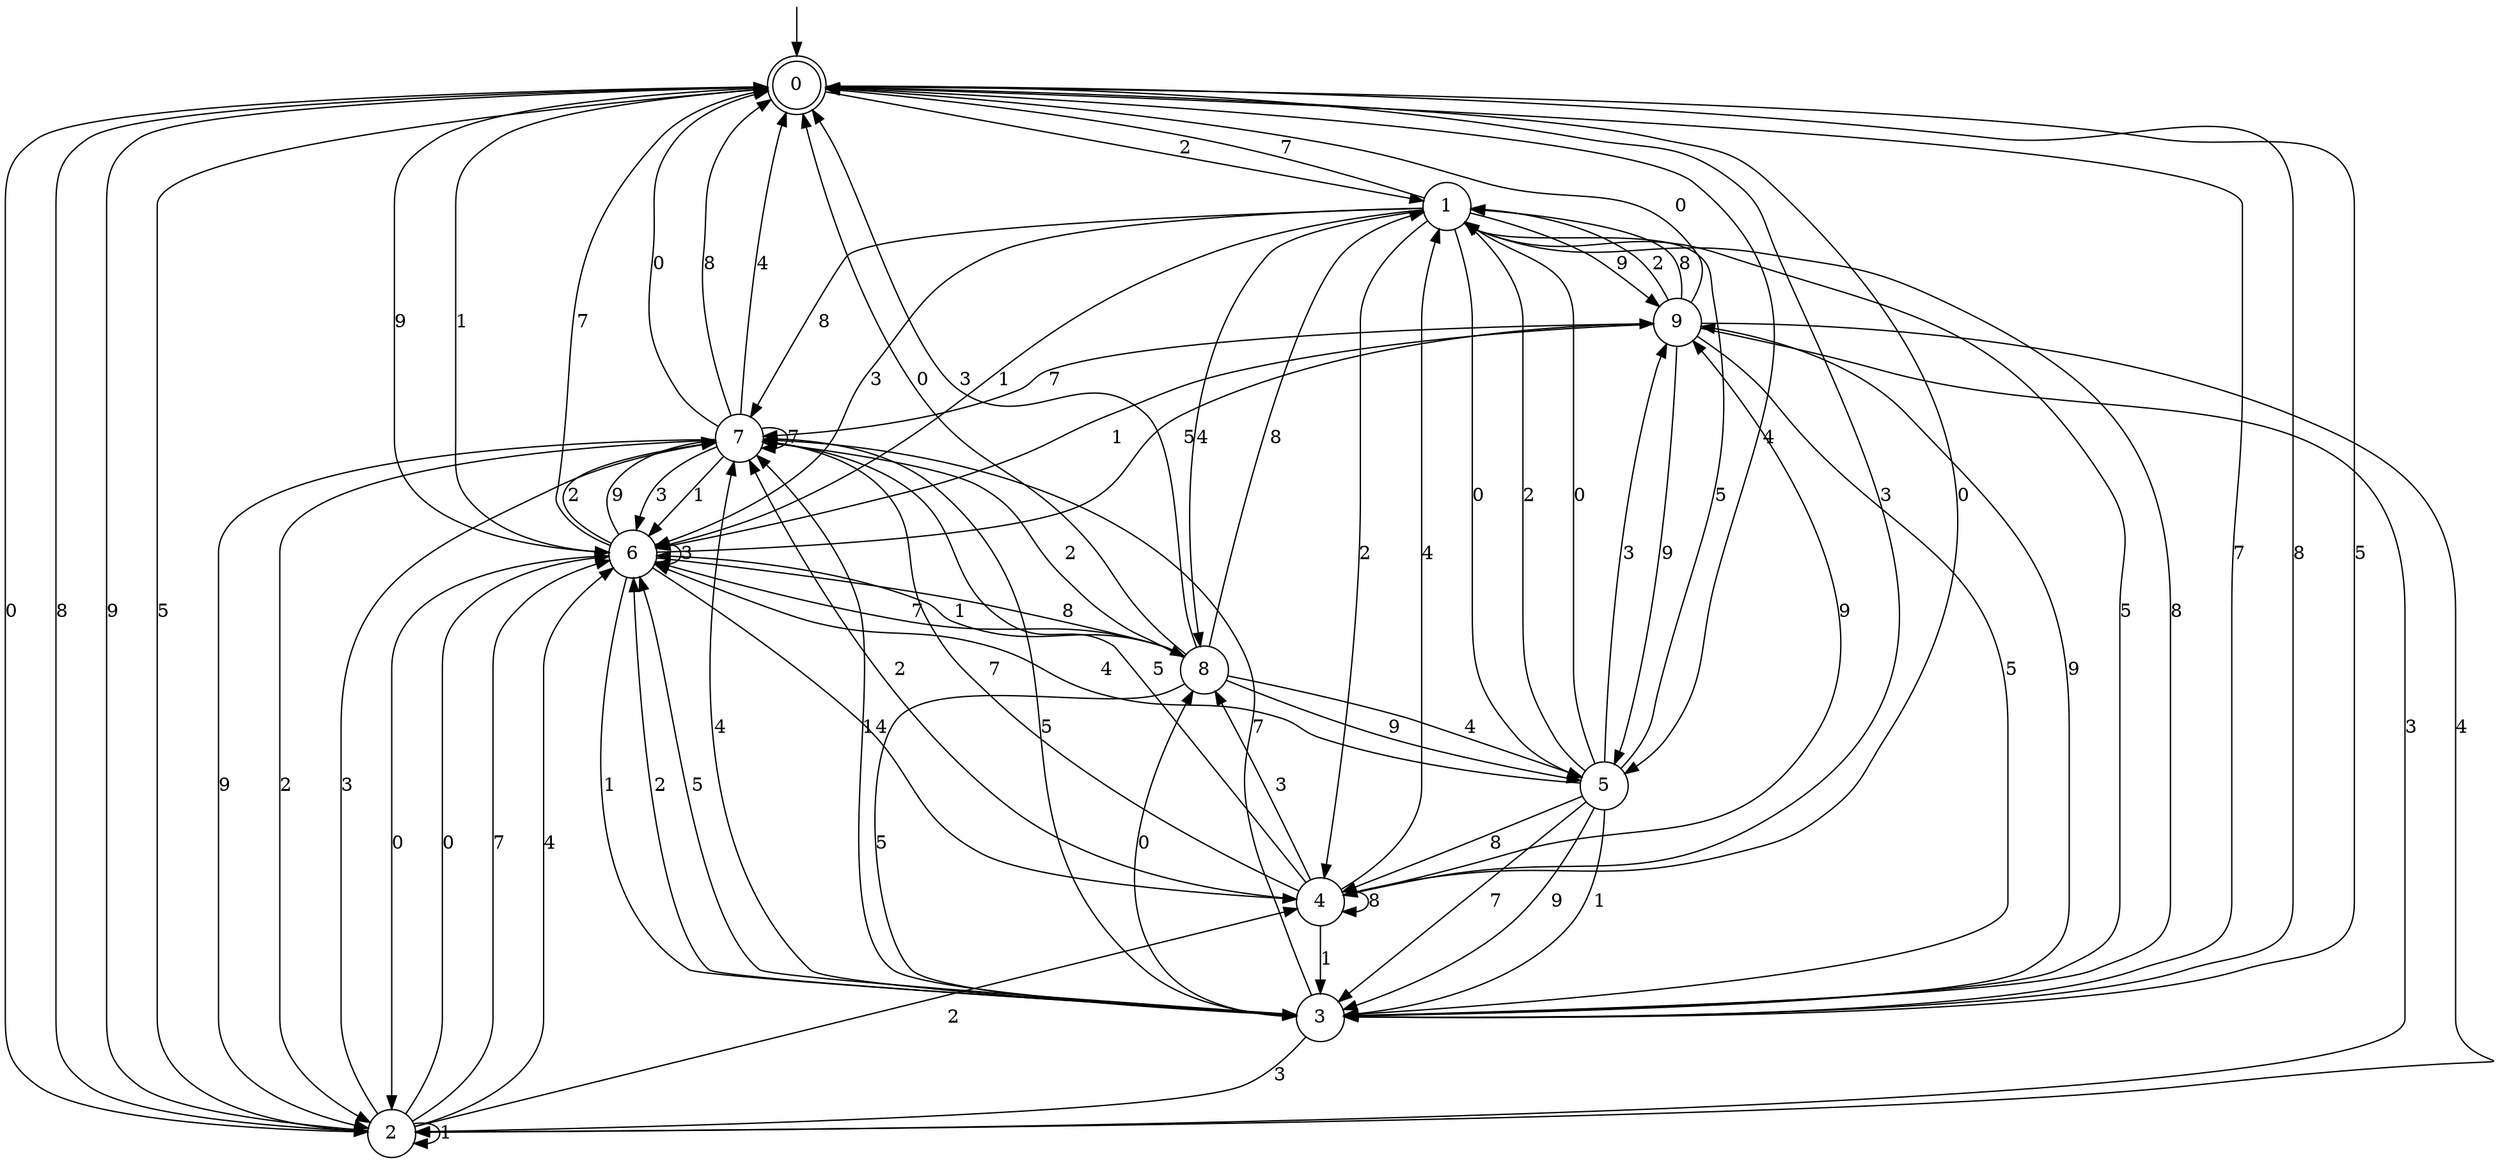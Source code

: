 digraph g {

	s0 [shape="doublecircle" label="0"];
	s1 [shape="circle" label="1"];
	s2 [shape="circle" label="2"];
	s3 [shape="circle" label="3"];
	s4 [shape="circle" label="4"];
	s5 [shape="circle" label="5"];
	s6 [shape="circle" label="6"];
	s7 [shape="circle" label="7"];
	s8 [shape="circle" label="8"];
	s9 [shape="circle" label="9"];
	s0 -> s1 [label="2"];
	s0 -> s2 [label="0"];
	s0 -> s3 [label="7"];
	s0 -> s3 [label="8"];
	s0 -> s4 [label="3"];
	s0 -> s5 [label="4"];
	s0 -> s6 [label="9"];
	s0 -> s3 [label="5"];
	s0 -> s6 [label="1"];
	s1 -> s4 [label="2"];
	s1 -> s5 [label="0"];
	s1 -> s0 [label="7"];
	s1 -> s7 [label="8"];
	s1 -> s6 [label="3"];
	s1 -> s8 [label="4"];
	s1 -> s9 [label="9"];
	s1 -> s3 [label="5"];
	s1 -> s6 [label="1"];
	s2 -> s4 [label="2"];
	s2 -> s6 [label="0"];
	s2 -> s6 [label="7"];
	s2 -> s0 [label="8"];
	s2 -> s7 [label="3"];
	s2 -> s6 [label="4"];
	s2 -> s0 [label="9"];
	s2 -> s0 [label="5"];
	s2 -> s2 [label="1"];
	s3 -> s6 [label="2"];
	s3 -> s8 [label="0"];
	s3 -> s7 [label="7"];
	s3 -> s1 [label="8"];
	s3 -> s2 [label="3"];
	s3 -> s7 [label="4"];
	s3 -> s9 [label="9"];
	s3 -> s6 [label="5"];
	s3 -> s7 [label="1"];
	s4 -> s7 [label="2"];
	s4 -> s0 [label="0"];
	s4 -> s7 [label="7"];
	s4 -> s4 [label="8"];
	s4 -> s8 [label="3"];
	s4 -> s1 [label="4"];
	s4 -> s9 [label="9"];
	s4 -> s7 [label="5"];
	s4 -> s3 [label="1"];
	s5 -> s1 [label="2"];
	s5 -> s1 [label="0"];
	s5 -> s3 [label="7"];
	s5 -> s4 [label="8"];
	s5 -> s9 [label="3"];
	s5 -> s6 [label="4"];
	s5 -> s3 [label="9"];
	s5 -> s1 [label="5"];
	s5 -> s3 [label="1"];
	s6 -> s7 [label="2"];
	s6 -> s2 [label="0"];
	s6 -> s0 [label="7"];
	s6 -> s8 [label="8"];
	s6 -> s6 [label="3"];
	s6 -> s4 [label="4"];
	s6 -> s7 [label="9"];
	s6 -> s9 [label="5"];
	s6 -> s3 [label="1"];
	s7 -> s2 [label="2"];
	s7 -> s0 [label="0"];
	s7 -> s7 [label="7"];
	s7 -> s0 [label="8"];
	s7 -> s6 [label="3"];
	s7 -> s0 [label="4"];
	s7 -> s2 [label="9"];
	s7 -> s3 [label="5"];
	s7 -> s6 [label="1"];
	s8 -> s7 [label="2"];
	s8 -> s0 [label="0"];
	s8 -> s6 [label="7"];
	s8 -> s1 [label="8"];
	s8 -> s0 [label="3"];
	s8 -> s5 [label="4"];
	s8 -> s5 [label="9"];
	s8 -> s3 [label="5"];
	s8 -> s6 [label="1"];
	s9 -> s1 [label="2"];
	s9 -> s0 [label="0"];
	s9 -> s7 [label="7"];
	s9 -> s1 [label="8"];
	s9 -> s2 [label="3"];
	s9 -> s2 [label="4"];
	s9 -> s5 [label="9"];
	s9 -> s3 [label="5"];
	s9 -> s6 [label="1"];

__start0 [label="" shape="none" width="0" height="0"];
__start0 -> s0;

}
